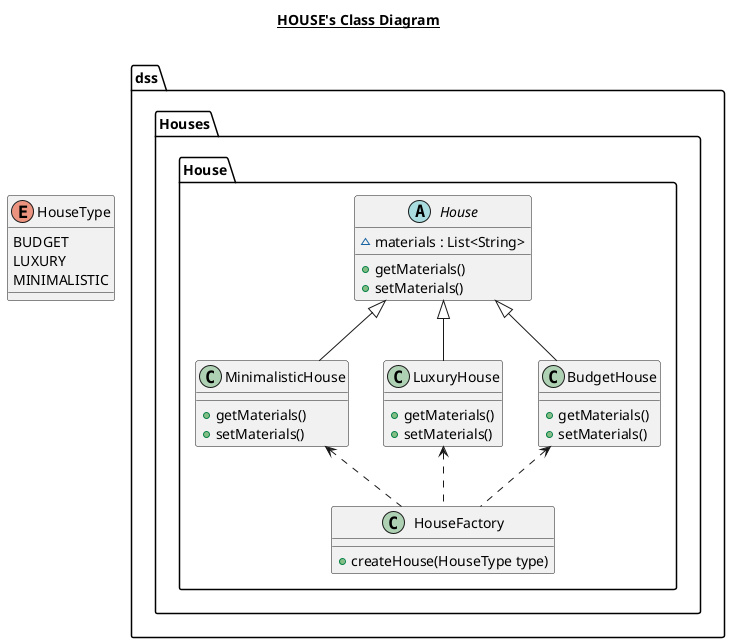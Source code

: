 @startuml

title __HOUSE's Class Diagram__\n

        class dss.Houses.House.BudgetHouse {
            + getMaterials()
            + setMaterials()
        }


        abstract class dss.Houses.House.House {
            ~ materials : List<String>
            + getMaterials()
            + setMaterials()
        }


        class dss.Houses.House.HouseFactory {
            + createHouse(HouseType type)
        }


        enum HouseType {
          BUDGET
          LUXURY
          MINIMALISTIC
        }

        class dss.Houses.House.LuxuryHouse {
            + getMaterials()
            + setMaterials()
        }


        class dss.Houses.House.MinimalisticHouse {
            + getMaterials()
            + setMaterials()
        }

  dss.Houses.House.BudgetHouse -up-|> dss.Houses.House.House
  dss.Houses.House.LuxuryHouse -up-|> dss.Houses.House.House
  dss.Houses.House.MinimalisticHouse -up-|> dss.Houses.House.House
  dss.Houses.House.HouseFactory .up.> dss.Houses.House.BudgetHouse
  dss.Houses.House.HouseFactory .up.> dss.Houses.House.LuxuryHouse
  dss.Houses.House.HouseFactory .up.> dss.Houses.House.MinimalisticHouse


@enduml
